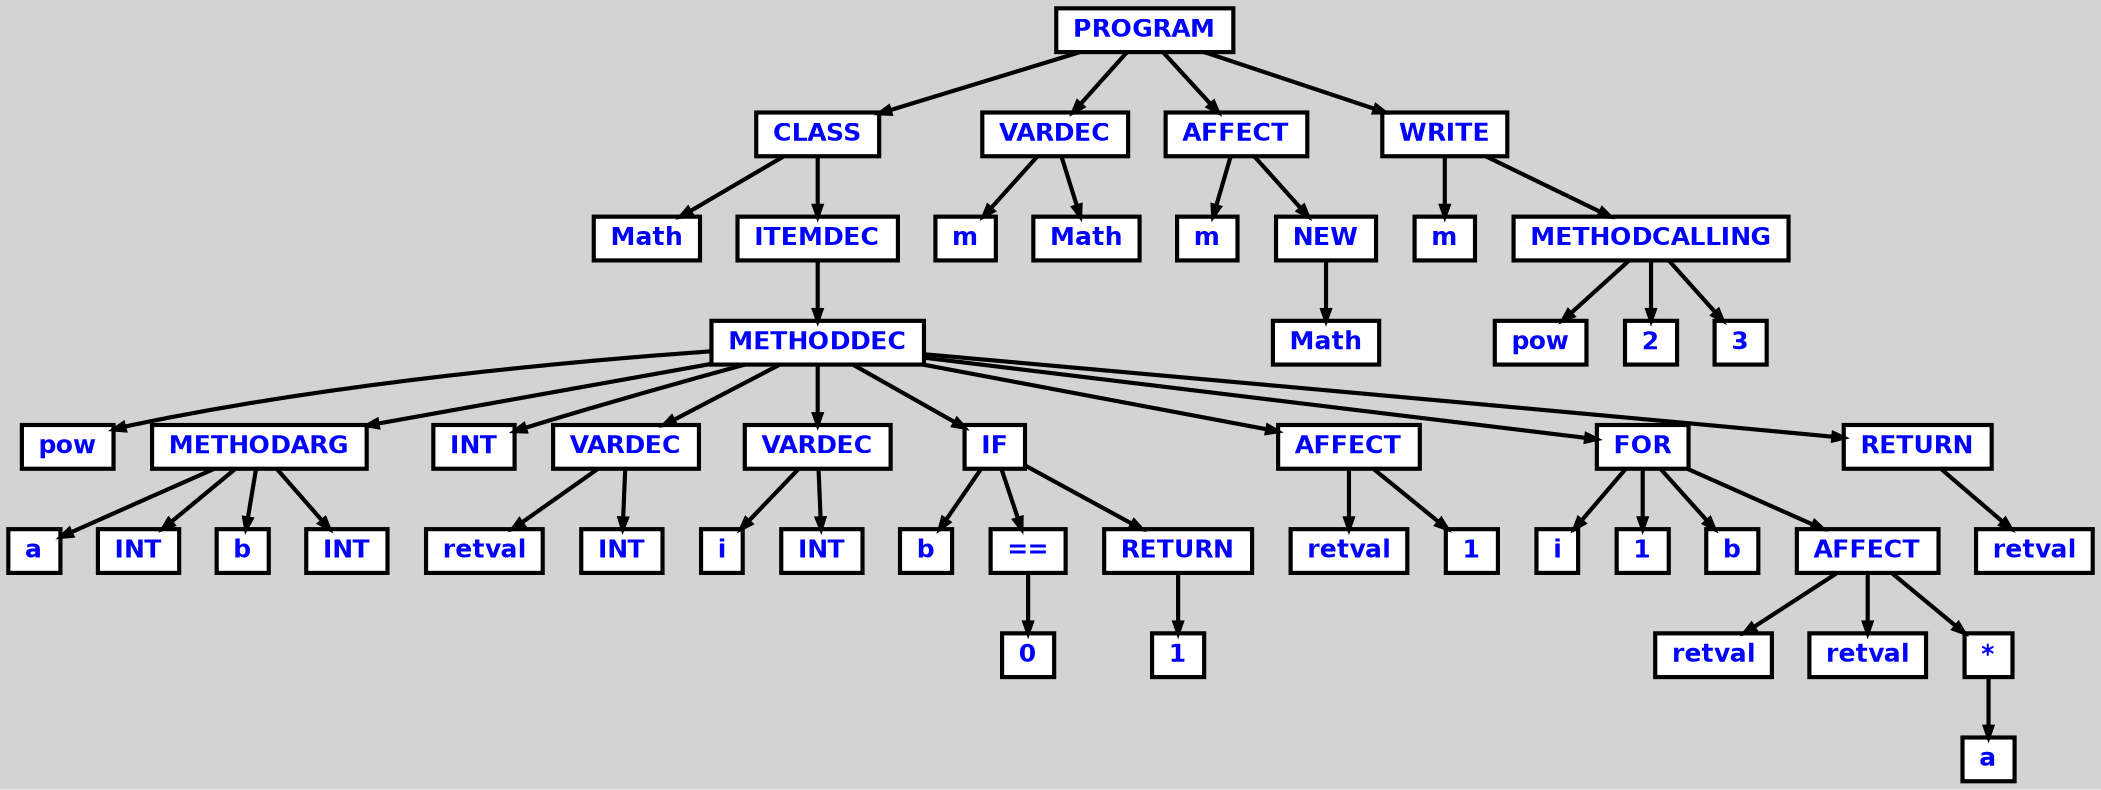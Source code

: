digraph {

	ordering=out;
	ranksep=.4;
	bgcolor="lightgrey"; node [shape=box, fixedsize=false, fontsize=12, fontname="Helvetica-bold", fontcolor="blue"
		width=.25, height=.25, color="black", fillcolor="white", style="filled, solid, bold"];
	edge [arrowsize=.5, color="black", style="bold"]

  n0 [label="PROGRAM"];
  n1 [label="CLASS"];
  n1 [label="CLASS"];
  n2 [label="Math"];
  n3 [label="ITEMDEC"];
  n3 [label="ITEMDEC"];
  n4 [label="METHODDEC"];
  n4 [label="METHODDEC"];
  n5 [label="pow"];
  n6 [label="METHODARG"];
  n6 [label="METHODARG"];
  n7 [label="a"];
  n8 [label="INT"];
  n9 [label="b"];
  n10 [label="INT"];
  n11 [label="INT"];
  n12 [label="VARDEC"];
  n12 [label="VARDEC"];
  n13 [label="retval"];
  n14 [label="INT"];
  n15 [label="VARDEC"];
  n15 [label="VARDEC"];
  n16 [label="i"];
  n17 [label="INT"];
  n18 [label="IF"];
  n18 [label="IF"];
  n19 [label="b"];
  n20 [label="=="];
  n20 [label="=="];
  n21 [label="0"];
  n22 [label="RETURN"];
  n22 [label="RETURN"];
  n23 [label="1"];
  n24 [label="AFFECT"];
  n24 [label="AFFECT"];
  n25 [label="retval"];
  n26 [label="1"];
  n27 [label="FOR"];
  n27 [label="FOR"];
  n28 [label="i"];
  n29 [label="1"];
  n30 [label="b"];
  n31 [label="AFFECT"];
  n31 [label="AFFECT"];
  n32 [label="retval"];
  n33 [label="retval"];
  n34 [label="*"];
  n34 [label="*"];
  n35 [label="a"];
  n36 [label="RETURN"];
  n36 [label="RETURN"];
  n37 [label="retval"];
  n38 [label="VARDEC"];
  n38 [label="VARDEC"];
  n39 [label="m"];
  n40 [label="Math"];
  n41 [label="AFFECT"];
  n41 [label="AFFECT"];
  n42 [label="m"];
  n43 [label="NEW"];
  n43 [label="NEW"];
  n44 [label="Math"];
  n45 [label="WRITE"];
  n45 [label="WRITE"];
  n46 [label="m"];
  n47 [label="METHODCALLING"];
  n47 [label="METHODCALLING"];
  n48 [label="pow"];
  n49 [label="2"];
  n50 [label="3"];

  n0 -> n1 // "PROGRAM" -> "CLASS"
  n1 -> n2 // "CLASS" -> "Math"
  n1 -> n3 // "CLASS" -> "ITEMDEC"
  n3 -> n4 // "ITEMDEC" -> "METHODDEC"
  n4 -> n5 // "METHODDEC" -> "pow"
  n4 -> n6 // "METHODDEC" -> "METHODARG"
  n6 -> n7 // "METHODARG" -> "a"
  n6 -> n8 // "METHODARG" -> "INT"
  n6 -> n9 // "METHODARG" -> "b"
  n6 -> n10 // "METHODARG" -> "INT"
  n4 -> n11 // "METHODDEC" -> "INT"
  n4 -> n12 // "METHODDEC" -> "VARDEC"
  n12 -> n13 // "VARDEC" -> "retval"
  n12 -> n14 // "VARDEC" -> "INT"
  n4 -> n15 // "METHODDEC" -> "VARDEC"
  n15 -> n16 // "VARDEC" -> "i"
  n15 -> n17 // "VARDEC" -> "INT"
  n4 -> n18 // "METHODDEC" -> "IF"
  n18 -> n19 // "IF" -> "b"
  n18 -> n20 // "IF" -> "=="
  n20 -> n21 // "==" -> "0"
  n18 -> n22 // "IF" -> "RETURN"
  n22 -> n23 // "RETURN" -> "1"
  n4 -> n24 // "METHODDEC" -> "AFFECT"
  n24 -> n25 // "AFFECT" -> "retval"
  n24 -> n26 // "AFFECT" -> "1"
  n4 -> n27 // "METHODDEC" -> "FOR"
  n27 -> n28 // "FOR" -> "i"
  n27 -> n29 // "FOR" -> "1"
  n27 -> n30 // "FOR" -> "b"
  n27 -> n31 // "FOR" -> "AFFECT"
  n31 -> n32 // "AFFECT" -> "retval"
  n31 -> n33 // "AFFECT" -> "retval"
  n31 -> n34 // "AFFECT" -> "*"
  n34 -> n35 // "*" -> "a"
  n4 -> n36 // "METHODDEC" -> "RETURN"
  n36 -> n37 // "RETURN" -> "retval"
  n0 -> n38 // "PROGRAM" -> "VARDEC"
  n38 -> n39 // "VARDEC" -> "m"
  n38 -> n40 // "VARDEC" -> "Math"
  n0 -> n41 // "PROGRAM" -> "AFFECT"
  n41 -> n42 // "AFFECT" -> "m"
  n41 -> n43 // "AFFECT" -> "NEW"
  n43 -> n44 // "NEW" -> "Math"
  n0 -> n45 // "PROGRAM" -> "WRITE"
  n45 -> n46 // "WRITE" -> "m"
  n45 -> n47 // "WRITE" -> "METHODCALLING"
  n47 -> n48 // "METHODCALLING" -> "pow"
  n47 -> n49 // "METHODCALLING" -> "2"
  n47 -> n50 // "METHODCALLING" -> "3"

}
